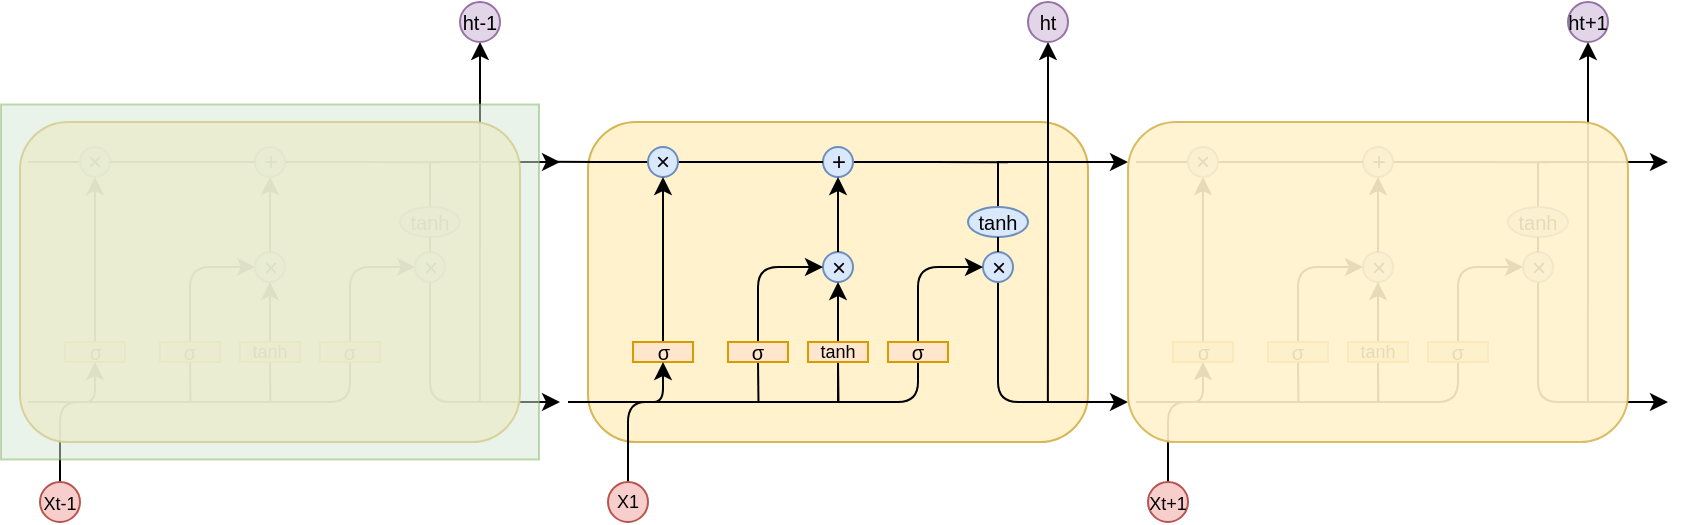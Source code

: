<mxfile version="23.1.5" type="github">
  <diagram name="第 1 页" id="0RrbG-zLoAFsq46aj-qX">
    <mxGraphModel dx="2013" dy="1478" grid="1" gridSize="10" guides="1" tooltips="1" connect="1" arrows="1" fold="1" page="1" pageScale="1" pageWidth="1169" pageHeight="826" math="0" shadow="0">
      <root>
        <mxCell id="0" />
        <mxCell id="1" parent="0" />
        <mxCell id="LjYqNugDr9bcPcMIpJbj-135" value="" style="group" vertex="1" connectable="0" parent="1">
          <mxGeometry x="206" y="230" width="819" height="260" as="geometry" />
        </mxCell>
        <mxCell id="LjYqNugDr9bcPcMIpJbj-66" value="" style="group;fontSize=7;" vertex="1" connectable="0" parent="LjYqNugDr9bcPcMIpJbj-135">
          <mxGeometry x="284" width="250" height="260" as="geometry" />
        </mxCell>
        <mxCell id="LjYqNugDr9bcPcMIpJbj-67" value="" style="rounded=1;whiteSpace=wrap;html=1;fillColor=#fff2cc;strokeColor=#d6b656;" vertex="1" parent="LjYqNugDr9bcPcMIpJbj-66">
          <mxGeometry y="60" width="250" height="160" as="geometry" />
        </mxCell>
        <mxCell id="LjYqNugDr9bcPcMIpJbj-68" value="×" style="ellipse;whiteSpace=wrap;html=1;aspect=fixed;fillColor=#dae8fc;strokeColor=#6c8ebf;" vertex="1" parent="LjYqNugDr9bcPcMIpJbj-66">
          <mxGeometry x="117.5" y="125" width="15" height="15" as="geometry" />
        </mxCell>
        <mxCell id="LjYqNugDr9bcPcMIpJbj-69" style="edgeStyle=orthogonalEdgeStyle;rounded=0;orthogonalLoop=1;jettySize=auto;html=1;exitX=1;exitY=0.5;exitDx=0;exitDy=0;endArrow=none;endFill=0;" edge="1" parent="LjYqNugDr9bcPcMIpJbj-66" source="LjYqNugDr9bcPcMIpJbj-70">
          <mxGeometry relative="1" as="geometry">
            <mxPoint x="210" y="80.176" as="targetPoint" />
          </mxGeometry>
        </mxCell>
        <mxCell id="LjYqNugDr9bcPcMIpJbj-70" value="+" style="ellipse;whiteSpace=wrap;html=1;aspect=fixed;fillColor=#dae8fc;strokeColor=#6c8ebf;" vertex="1" parent="LjYqNugDr9bcPcMIpJbj-66">
          <mxGeometry x="117.5" y="72.5" width="15" height="15" as="geometry" />
        </mxCell>
        <mxCell id="LjYqNugDr9bcPcMIpJbj-71" style="edgeStyle=orthogonalEdgeStyle;rounded=0;orthogonalLoop=1;jettySize=auto;html=1;exitX=0.5;exitY=0;exitDx=0;exitDy=0;entryX=0.5;entryY=1;entryDx=0;entryDy=0;" edge="1" parent="LjYqNugDr9bcPcMIpJbj-66" source="LjYqNugDr9bcPcMIpJbj-68" target="LjYqNugDr9bcPcMIpJbj-70">
          <mxGeometry relative="1" as="geometry" />
        </mxCell>
        <mxCell id="LjYqNugDr9bcPcMIpJbj-72" style="edgeStyle=orthogonalEdgeStyle;rounded=0;orthogonalLoop=1;jettySize=auto;html=1;exitX=1;exitY=0.5;exitDx=0;exitDy=0;entryX=0;entryY=0.5;entryDx=0;entryDy=0;endArrow=none;endFill=0;" edge="1" parent="LjYqNugDr9bcPcMIpJbj-66" source="LjYqNugDr9bcPcMIpJbj-73" target="LjYqNugDr9bcPcMIpJbj-70">
          <mxGeometry relative="1" as="geometry" />
        </mxCell>
        <mxCell id="LjYqNugDr9bcPcMIpJbj-96" style="edgeStyle=orthogonalEdgeStyle;rounded=0;orthogonalLoop=1;jettySize=auto;html=1;exitX=0;exitY=0.5;exitDx=0;exitDy=0;endArrow=none;endFill=0;" edge="1" parent="LjYqNugDr9bcPcMIpJbj-66" source="LjYqNugDr9bcPcMIpJbj-73">
          <mxGeometry relative="1" as="geometry">
            <mxPoint x="-20" y="79.818" as="targetPoint" />
          </mxGeometry>
        </mxCell>
        <mxCell id="LjYqNugDr9bcPcMIpJbj-73" value="×" style="ellipse;whiteSpace=wrap;html=1;aspect=fixed;fillColor=#dae8fc;strokeColor=#6c8ebf;" vertex="1" parent="LjYqNugDr9bcPcMIpJbj-66">
          <mxGeometry x="30" y="72.5" width="15" height="15" as="geometry" />
        </mxCell>
        <mxCell id="LjYqNugDr9bcPcMIpJbj-74" style="edgeStyle=orthogonalEdgeStyle;rounded=1;orthogonalLoop=1;jettySize=auto;html=1;exitX=0.5;exitY=1;exitDx=0;exitDy=0;curved=0;" edge="1" parent="LjYqNugDr9bcPcMIpJbj-66" source="LjYqNugDr9bcPcMIpJbj-75">
          <mxGeometry relative="1" as="geometry">
            <mxPoint x="270" y="200" as="targetPoint" />
            <Array as="points">
              <mxPoint x="205" y="200" />
            </Array>
          </mxGeometry>
        </mxCell>
        <mxCell id="LjYqNugDr9bcPcMIpJbj-75" value="×" style="ellipse;whiteSpace=wrap;html=1;aspect=fixed;fillColor=#dae8fc;strokeColor=#6c8ebf;" vertex="1" parent="LjYqNugDr9bcPcMIpJbj-66">
          <mxGeometry x="197.5" y="125" width="15" height="15" as="geometry" />
        </mxCell>
        <mxCell id="LjYqNugDr9bcPcMIpJbj-76" style="edgeStyle=orthogonalEdgeStyle;rounded=0;orthogonalLoop=1;jettySize=auto;html=1;exitX=0.5;exitY=0;exitDx=0;exitDy=0;" edge="1" parent="LjYqNugDr9bcPcMIpJbj-66" source="LjYqNugDr9bcPcMIpJbj-77">
          <mxGeometry relative="1" as="geometry">
            <mxPoint x="270" y="80" as="targetPoint" />
            <Array as="points">
              <mxPoint x="205" y="80" />
            </Array>
          </mxGeometry>
        </mxCell>
        <mxCell id="LjYqNugDr9bcPcMIpJbj-77" value="tanh" style="ellipse;whiteSpace=wrap;html=1;fontSize=10;fillColor=#dae8fc;strokeColor=#6c8ebf;" vertex="1" parent="LjYqNugDr9bcPcMIpJbj-66">
          <mxGeometry x="190" y="102.5" width="30" height="15" as="geometry" />
        </mxCell>
        <mxCell id="LjYqNugDr9bcPcMIpJbj-78" style="edgeStyle=orthogonalEdgeStyle;rounded=0;orthogonalLoop=1;jettySize=auto;html=1;exitX=0.5;exitY=0;exitDx=0;exitDy=0;entryX=0.5;entryY=1;entryDx=0;entryDy=0;endArrow=none;endFill=0;" edge="1" parent="LjYqNugDr9bcPcMIpJbj-66" source="LjYqNugDr9bcPcMIpJbj-75" target="LjYqNugDr9bcPcMIpJbj-77">
          <mxGeometry relative="1" as="geometry" />
        </mxCell>
        <mxCell id="LjYqNugDr9bcPcMIpJbj-79" style="edgeStyle=orthogonalEdgeStyle;rounded=0;orthogonalLoop=1;jettySize=auto;html=1;exitX=0.5;exitY=0;exitDx=0;exitDy=0;entryX=0.5;entryY=1;entryDx=0;entryDy=0;" edge="1" parent="LjYqNugDr9bcPcMIpJbj-66" source="LjYqNugDr9bcPcMIpJbj-80" target="LjYqNugDr9bcPcMIpJbj-73">
          <mxGeometry relative="1" as="geometry" />
        </mxCell>
        <mxCell id="LjYqNugDr9bcPcMIpJbj-80" value="σ" style="rounded=0;whiteSpace=wrap;html=1;fontSize=10;fillColor=#ffe6cc;strokeColor=#d79b00;" vertex="1" parent="LjYqNugDr9bcPcMIpJbj-66">
          <mxGeometry x="22.5" y="170" width="30" height="10" as="geometry" />
        </mxCell>
        <mxCell id="LjYqNugDr9bcPcMIpJbj-81" style="edgeStyle=orthogonalEdgeStyle;rounded=0;orthogonalLoop=1;jettySize=auto;html=1;exitX=0.5;exitY=0;exitDx=0;exitDy=0;entryX=0.5;entryY=1;entryDx=0;entryDy=0;" edge="1" parent="LjYqNugDr9bcPcMIpJbj-66" source="LjYqNugDr9bcPcMIpJbj-84" target="LjYqNugDr9bcPcMIpJbj-68">
          <mxGeometry relative="1" as="geometry" />
        </mxCell>
        <mxCell id="LjYqNugDr9bcPcMIpJbj-82" style="edgeStyle=orthogonalEdgeStyle;rounded=0;orthogonalLoop=1;jettySize=auto;html=1;exitX=0.5;exitY=1;exitDx=0;exitDy=0;endArrow=none;endFill=0;" edge="1" parent="LjYqNugDr9bcPcMIpJbj-66" source="LjYqNugDr9bcPcMIpJbj-84">
          <mxGeometry relative="1" as="geometry">
            <mxPoint x="125.235" y="200" as="targetPoint" />
          </mxGeometry>
        </mxCell>
        <mxCell id="LjYqNugDr9bcPcMIpJbj-83" style="edgeStyle=orthogonalEdgeStyle;rounded=0;orthogonalLoop=1;jettySize=auto;html=1;exitX=0.5;exitY=1;exitDx=0;exitDy=0;endArrow=none;endFill=0;" edge="1" parent="LjYqNugDr9bcPcMIpJbj-66" source="LjYqNugDr9bcPcMIpJbj-84">
          <mxGeometry relative="1" as="geometry">
            <mxPoint x="-10" y="200" as="targetPoint" />
            <Array as="points">
              <mxPoint x="125" y="200" />
            </Array>
          </mxGeometry>
        </mxCell>
        <mxCell id="LjYqNugDr9bcPcMIpJbj-84" value="tanh" style="rounded=0;whiteSpace=wrap;html=1;fontSize=9;fillColor=#ffe6cc;strokeColor=#d79b00;" vertex="1" parent="LjYqNugDr9bcPcMIpJbj-66">
          <mxGeometry x="110" y="170" width="30" height="10" as="geometry" />
        </mxCell>
        <mxCell id="LjYqNugDr9bcPcMIpJbj-85" style="edgeStyle=orthogonalEdgeStyle;rounded=1;orthogonalLoop=1;jettySize=auto;html=1;exitX=0.5;exitY=0;exitDx=0;exitDy=0;entryX=0;entryY=0.5;entryDx=0;entryDy=0;curved=0;" edge="1" parent="LjYqNugDr9bcPcMIpJbj-66" source="LjYqNugDr9bcPcMIpJbj-87" target="LjYqNugDr9bcPcMIpJbj-68">
          <mxGeometry relative="1" as="geometry" />
        </mxCell>
        <mxCell id="LjYqNugDr9bcPcMIpJbj-86" style="edgeStyle=orthogonalEdgeStyle;rounded=0;orthogonalLoop=1;jettySize=auto;html=1;exitX=0.5;exitY=1;exitDx=0;exitDy=0;endArrow=none;endFill=0;" edge="1" parent="LjYqNugDr9bcPcMIpJbj-66" source="LjYqNugDr9bcPcMIpJbj-87">
          <mxGeometry relative="1" as="geometry">
            <mxPoint x="85.235" y="200" as="targetPoint" />
          </mxGeometry>
        </mxCell>
        <mxCell id="LjYqNugDr9bcPcMIpJbj-87" value="σ" style="rounded=0;whiteSpace=wrap;html=1;fontSize=10;fillColor=#ffe6cc;strokeColor=#d79b00;" vertex="1" parent="LjYqNugDr9bcPcMIpJbj-66">
          <mxGeometry x="70" y="170" width="30" height="10" as="geometry" />
        </mxCell>
        <mxCell id="LjYqNugDr9bcPcMIpJbj-88" style="edgeStyle=orthogonalEdgeStyle;rounded=1;orthogonalLoop=1;jettySize=auto;html=1;exitX=0.5;exitY=0;exitDx=0;exitDy=0;entryX=0;entryY=0.5;entryDx=0;entryDy=0;curved=0;" edge="1" parent="LjYqNugDr9bcPcMIpJbj-66" source="LjYqNugDr9bcPcMIpJbj-90" target="LjYqNugDr9bcPcMIpJbj-75">
          <mxGeometry relative="1" as="geometry" />
        </mxCell>
        <mxCell id="LjYqNugDr9bcPcMIpJbj-89" style="edgeStyle=orthogonalEdgeStyle;rounded=1;orthogonalLoop=1;jettySize=auto;html=1;exitX=0.5;exitY=1;exitDx=0;exitDy=0;curved=0;endArrow=none;endFill=0;" edge="1" parent="LjYqNugDr9bcPcMIpJbj-66" source="LjYqNugDr9bcPcMIpJbj-90">
          <mxGeometry relative="1" as="geometry">
            <mxPoint x="90" y="200" as="targetPoint" />
            <Array as="points">
              <mxPoint x="165" y="200" />
            </Array>
          </mxGeometry>
        </mxCell>
        <mxCell id="LjYqNugDr9bcPcMIpJbj-90" value="σ" style="rounded=0;whiteSpace=wrap;html=1;fontSize=10;fillColor=#ffe6cc;strokeColor=#d79b00;" vertex="1" parent="LjYqNugDr9bcPcMIpJbj-66">
          <mxGeometry x="150" y="170" width="30" height="10" as="geometry" />
        </mxCell>
        <mxCell id="LjYqNugDr9bcPcMIpJbj-91" style="edgeStyle=orthogonalEdgeStyle;rounded=1;orthogonalLoop=1;jettySize=auto;html=1;exitX=0.5;exitY=0;exitDx=0;exitDy=0;entryX=0.5;entryY=1;entryDx=0;entryDy=0;curved=0;" edge="1" parent="LjYqNugDr9bcPcMIpJbj-66" source="LjYqNugDr9bcPcMIpJbj-92" target="LjYqNugDr9bcPcMIpJbj-80">
          <mxGeometry relative="1" as="geometry">
            <Array as="points">
              <mxPoint x="20" y="200" />
              <mxPoint x="38" y="200" />
            </Array>
          </mxGeometry>
        </mxCell>
        <mxCell id="LjYqNugDr9bcPcMIpJbj-92" value="X1" style="ellipse;whiteSpace=wrap;html=1;aspect=fixed;fontSize=9;fillColor=#f8cecc;strokeColor=#b85450;" vertex="1" parent="LjYqNugDr9bcPcMIpJbj-66">
          <mxGeometry x="10" y="240" width="20" height="20" as="geometry" />
        </mxCell>
        <mxCell id="LjYqNugDr9bcPcMIpJbj-93" style="edgeStyle=orthogonalEdgeStyle;rounded=0;orthogonalLoop=1;jettySize=auto;html=1;exitX=0.5;exitY=1;exitDx=0;exitDy=0;endArrow=none;endFill=0;startArrow=classic;startFill=1;" edge="1" parent="LjYqNugDr9bcPcMIpJbj-66" source="LjYqNugDr9bcPcMIpJbj-94">
          <mxGeometry relative="1" as="geometry">
            <mxPoint x="229.941" y="200" as="targetPoint" />
          </mxGeometry>
        </mxCell>
        <mxCell id="LjYqNugDr9bcPcMIpJbj-94" value="ht" style="ellipse;whiteSpace=wrap;html=1;aspect=fixed;fontSize=10;fillColor=#e1d5e7;strokeColor=#9673a6;" vertex="1" parent="LjYqNugDr9bcPcMIpJbj-66">
          <mxGeometry x="220" width="20" height="20" as="geometry" />
        </mxCell>
        <mxCell id="LjYqNugDr9bcPcMIpJbj-65" value="" style="group" vertex="1" connectable="0" parent="LjYqNugDr9bcPcMIpJbj-135">
          <mxGeometry width="265" height="260" as="geometry" />
        </mxCell>
        <mxCell id="LjYqNugDr9bcPcMIpJbj-8" value="×" style="ellipse;whiteSpace=wrap;html=1;aspect=fixed;fillColor=#dae8fc;strokeColor=#6c8ebf;" vertex="1" parent="LjYqNugDr9bcPcMIpJbj-65">
          <mxGeometry x="117.5" y="125" width="15" height="15" as="geometry" />
        </mxCell>
        <mxCell id="LjYqNugDr9bcPcMIpJbj-44" style="edgeStyle=orthogonalEdgeStyle;rounded=0;orthogonalLoop=1;jettySize=auto;html=1;exitX=1;exitY=0.5;exitDx=0;exitDy=0;endArrow=none;endFill=0;" edge="1" parent="LjYqNugDr9bcPcMIpJbj-65" source="LjYqNugDr9bcPcMIpJbj-9">
          <mxGeometry relative="1" as="geometry">
            <mxPoint x="210" y="80.176" as="targetPoint" />
          </mxGeometry>
        </mxCell>
        <mxCell id="LjYqNugDr9bcPcMIpJbj-9" value="+" style="ellipse;whiteSpace=wrap;html=1;aspect=fixed;fillColor=#dae8fc;strokeColor=#6c8ebf;" vertex="1" parent="LjYqNugDr9bcPcMIpJbj-65">
          <mxGeometry x="117.5" y="72.5" width="15" height="15" as="geometry" />
        </mxCell>
        <mxCell id="LjYqNugDr9bcPcMIpJbj-33" style="edgeStyle=orthogonalEdgeStyle;rounded=0;orthogonalLoop=1;jettySize=auto;html=1;exitX=0.5;exitY=0;exitDx=0;exitDy=0;entryX=0.5;entryY=1;entryDx=0;entryDy=0;" edge="1" parent="LjYqNugDr9bcPcMIpJbj-65" source="LjYqNugDr9bcPcMIpJbj-8" target="LjYqNugDr9bcPcMIpJbj-9">
          <mxGeometry relative="1" as="geometry" />
        </mxCell>
        <mxCell id="LjYqNugDr9bcPcMIpJbj-28" style="edgeStyle=orthogonalEdgeStyle;rounded=0;orthogonalLoop=1;jettySize=auto;html=1;exitX=1;exitY=0.5;exitDx=0;exitDy=0;entryX=0;entryY=0.5;entryDx=0;entryDy=0;endArrow=none;endFill=0;" edge="1" parent="LjYqNugDr9bcPcMIpJbj-65" source="LjYqNugDr9bcPcMIpJbj-10" target="LjYqNugDr9bcPcMIpJbj-9">
          <mxGeometry relative="1" as="geometry" />
        </mxCell>
        <mxCell id="LjYqNugDr9bcPcMIpJbj-97" style="edgeStyle=orthogonalEdgeStyle;rounded=0;orthogonalLoop=1;jettySize=auto;html=1;exitX=0;exitY=0.5;exitDx=0;exitDy=0;endArrow=none;endFill=0;" edge="1" parent="LjYqNugDr9bcPcMIpJbj-65" source="LjYqNugDr9bcPcMIpJbj-10">
          <mxGeometry relative="1" as="geometry">
            <mxPoint x="4" y="80" as="targetPoint" />
          </mxGeometry>
        </mxCell>
        <mxCell id="LjYqNugDr9bcPcMIpJbj-10" value="×" style="ellipse;whiteSpace=wrap;html=1;aspect=fixed;fillColor=#dae8fc;strokeColor=#6c8ebf;" vertex="1" parent="LjYqNugDr9bcPcMIpJbj-65">
          <mxGeometry x="30" y="72.5" width="15" height="15" as="geometry" />
        </mxCell>
        <mxCell id="LjYqNugDr9bcPcMIpJbj-60" style="edgeStyle=orthogonalEdgeStyle;rounded=1;orthogonalLoop=1;jettySize=auto;html=1;exitX=0.5;exitY=1;exitDx=0;exitDy=0;curved=0;" edge="1" parent="LjYqNugDr9bcPcMIpJbj-65" source="LjYqNugDr9bcPcMIpJbj-12">
          <mxGeometry relative="1" as="geometry">
            <mxPoint x="270" y="200" as="targetPoint" />
            <Array as="points">
              <mxPoint x="205" y="200" />
            </Array>
          </mxGeometry>
        </mxCell>
        <mxCell id="LjYqNugDr9bcPcMIpJbj-12" value="×" style="ellipse;whiteSpace=wrap;html=1;aspect=fixed;fillColor=#dae8fc;strokeColor=#6c8ebf;" vertex="1" parent="LjYqNugDr9bcPcMIpJbj-65">
          <mxGeometry x="197.5" y="125" width="15" height="15" as="geometry" />
        </mxCell>
        <mxCell id="LjYqNugDr9bcPcMIpJbj-43" style="edgeStyle=orthogonalEdgeStyle;rounded=0;orthogonalLoop=1;jettySize=auto;html=1;exitX=0.5;exitY=0;exitDx=0;exitDy=0;" edge="1" parent="LjYqNugDr9bcPcMIpJbj-65" source="LjYqNugDr9bcPcMIpJbj-15">
          <mxGeometry relative="1" as="geometry">
            <mxPoint x="270" y="80" as="targetPoint" />
            <Array as="points">
              <mxPoint x="205" y="80" />
            </Array>
          </mxGeometry>
        </mxCell>
        <mxCell id="LjYqNugDr9bcPcMIpJbj-15" value="tanh" style="ellipse;whiteSpace=wrap;html=1;fontSize=10;fillColor=#dae8fc;strokeColor=#6c8ebf;" vertex="1" parent="LjYqNugDr9bcPcMIpJbj-65">
          <mxGeometry x="190" y="102.5" width="30" height="15" as="geometry" />
        </mxCell>
        <mxCell id="LjYqNugDr9bcPcMIpJbj-45" style="edgeStyle=orthogonalEdgeStyle;rounded=0;orthogonalLoop=1;jettySize=auto;html=1;exitX=0.5;exitY=0;exitDx=0;exitDy=0;entryX=0.5;entryY=1;entryDx=0;entryDy=0;endArrow=none;endFill=0;" edge="1" parent="LjYqNugDr9bcPcMIpJbj-65" source="LjYqNugDr9bcPcMIpJbj-12" target="LjYqNugDr9bcPcMIpJbj-15">
          <mxGeometry relative="1" as="geometry" />
        </mxCell>
        <mxCell id="LjYqNugDr9bcPcMIpJbj-31" style="edgeStyle=orthogonalEdgeStyle;rounded=0;orthogonalLoop=1;jettySize=auto;html=1;exitX=0.5;exitY=0;exitDx=0;exitDy=0;entryX=0.5;entryY=1;entryDx=0;entryDy=0;" edge="1" parent="LjYqNugDr9bcPcMIpJbj-65" source="LjYqNugDr9bcPcMIpJbj-17" target="LjYqNugDr9bcPcMIpJbj-10">
          <mxGeometry relative="1" as="geometry" />
        </mxCell>
        <mxCell id="LjYqNugDr9bcPcMIpJbj-17" value="σ" style="rounded=0;whiteSpace=wrap;html=1;fontSize=10;fillColor=#ffe6cc;strokeColor=#d79b00;" vertex="1" parent="LjYqNugDr9bcPcMIpJbj-65">
          <mxGeometry x="22.5" y="170" width="30" height="10" as="geometry" />
        </mxCell>
        <mxCell id="LjYqNugDr9bcPcMIpJbj-34" style="edgeStyle=orthogonalEdgeStyle;rounded=0;orthogonalLoop=1;jettySize=auto;html=1;exitX=0.5;exitY=0;exitDx=0;exitDy=0;entryX=0.5;entryY=1;entryDx=0;entryDy=0;" edge="1" parent="LjYqNugDr9bcPcMIpJbj-65" source="LjYqNugDr9bcPcMIpJbj-18" target="LjYqNugDr9bcPcMIpJbj-8">
          <mxGeometry relative="1" as="geometry" />
        </mxCell>
        <mxCell id="LjYqNugDr9bcPcMIpJbj-56" style="edgeStyle=orthogonalEdgeStyle;rounded=0;orthogonalLoop=1;jettySize=auto;html=1;exitX=0.5;exitY=1;exitDx=0;exitDy=0;endArrow=none;endFill=0;" edge="1" parent="LjYqNugDr9bcPcMIpJbj-65" source="LjYqNugDr9bcPcMIpJbj-18">
          <mxGeometry relative="1" as="geometry">
            <mxPoint x="125.235" y="200" as="targetPoint" />
          </mxGeometry>
        </mxCell>
        <mxCell id="LjYqNugDr9bcPcMIpJbj-59" style="edgeStyle=orthogonalEdgeStyle;rounded=0;orthogonalLoop=1;jettySize=auto;html=1;exitX=0.5;exitY=1;exitDx=0;exitDy=0;endArrow=none;endFill=0;" edge="1" parent="LjYqNugDr9bcPcMIpJbj-65" source="LjYqNugDr9bcPcMIpJbj-18">
          <mxGeometry relative="1" as="geometry">
            <mxPoint x="4" y="200" as="targetPoint" />
            <Array as="points">
              <mxPoint x="125" y="200" />
            </Array>
          </mxGeometry>
        </mxCell>
        <mxCell id="LjYqNugDr9bcPcMIpJbj-18" value="tanh" style="rounded=0;whiteSpace=wrap;html=1;fontSize=9;fillColor=#ffe6cc;strokeColor=#d79b00;" vertex="1" parent="LjYqNugDr9bcPcMIpJbj-65">
          <mxGeometry x="110" y="170" width="30" height="10" as="geometry" />
        </mxCell>
        <mxCell id="LjYqNugDr9bcPcMIpJbj-32" style="edgeStyle=orthogonalEdgeStyle;rounded=1;orthogonalLoop=1;jettySize=auto;html=1;exitX=0.5;exitY=0;exitDx=0;exitDy=0;entryX=0;entryY=0.5;entryDx=0;entryDy=0;curved=0;" edge="1" parent="LjYqNugDr9bcPcMIpJbj-65" source="LjYqNugDr9bcPcMIpJbj-19" target="LjYqNugDr9bcPcMIpJbj-8">
          <mxGeometry relative="1" as="geometry" />
        </mxCell>
        <mxCell id="LjYqNugDr9bcPcMIpJbj-54" style="edgeStyle=orthogonalEdgeStyle;rounded=0;orthogonalLoop=1;jettySize=auto;html=1;exitX=0.5;exitY=1;exitDx=0;exitDy=0;endArrow=none;endFill=0;" edge="1" parent="LjYqNugDr9bcPcMIpJbj-65" source="LjYqNugDr9bcPcMIpJbj-19">
          <mxGeometry relative="1" as="geometry">
            <mxPoint x="85.235" y="200" as="targetPoint" />
          </mxGeometry>
        </mxCell>
        <mxCell id="LjYqNugDr9bcPcMIpJbj-19" value="σ" style="rounded=0;whiteSpace=wrap;html=1;fontSize=10;fillColor=#ffe6cc;strokeColor=#d79b00;" vertex="1" parent="LjYqNugDr9bcPcMIpJbj-65">
          <mxGeometry x="70" y="170" width="30" height="10" as="geometry" />
        </mxCell>
        <mxCell id="LjYqNugDr9bcPcMIpJbj-35" style="edgeStyle=orthogonalEdgeStyle;rounded=1;orthogonalLoop=1;jettySize=auto;html=1;exitX=0.5;exitY=0;exitDx=0;exitDy=0;entryX=0;entryY=0.5;entryDx=0;entryDy=0;curved=0;" edge="1" parent="LjYqNugDr9bcPcMIpJbj-65" source="LjYqNugDr9bcPcMIpJbj-23" target="LjYqNugDr9bcPcMIpJbj-12">
          <mxGeometry relative="1" as="geometry" />
        </mxCell>
        <mxCell id="LjYqNugDr9bcPcMIpJbj-58" style="edgeStyle=orthogonalEdgeStyle;rounded=1;orthogonalLoop=1;jettySize=auto;html=1;exitX=0.5;exitY=1;exitDx=0;exitDy=0;curved=0;endArrow=none;endFill=0;" edge="1" parent="LjYqNugDr9bcPcMIpJbj-65" source="LjYqNugDr9bcPcMIpJbj-23">
          <mxGeometry relative="1" as="geometry">
            <mxPoint x="90" y="200" as="targetPoint" />
            <Array as="points">
              <mxPoint x="165" y="200" />
            </Array>
          </mxGeometry>
        </mxCell>
        <mxCell id="LjYqNugDr9bcPcMIpJbj-23" value="σ" style="rounded=0;whiteSpace=wrap;html=1;fontSize=10;fillColor=#ffe6cc;strokeColor=#d79b00;" vertex="1" parent="LjYqNugDr9bcPcMIpJbj-65">
          <mxGeometry x="150" y="170" width="30" height="10" as="geometry" />
        </mxCell>
        <mxCell id="LjYqNugDr9bcPcMIpJbj-51" style="edgeStyle=orthogonalEdgeStyle;rounded=1;orthogonalLoop=1;jettySize=auto;html=1;exitX=0.5;exitY=0;exitDx=0;exitDy=0;entryX=0.5;entryY=1;entryDx=0;entryDy=0;curved=0;" edge="1" parent="LjYqNugDr9bcPcMIpJbj-65" source="LjYqNugDr9bcPcMIpJbj-50" target="LjYqNugDr9bcPcMIpJbj-17">
          <mxGeometry relative="1" as="geometry">
            <Array as="points">
              <mxPoint x="20" y="200" />
              <mxPoint x="38" y="200" />
            </Array>
          </mxGeometry>
        </mxCell>
        <mxCell id="LjYqNugDr9bcPcMIpJbj-50" value="&lt;font style=&quot;font-size: 9px;&quot;&gt;Xt-1&lt;/font&gt;" style="ellipse;whiteSpace=wrap;html=1;aspect=fixed;fontSize=10;fillColor=#f8cecc;strokeColor=#b85450;" vertex="1" parent="LjYqNugDr9bcPcMIpJbj-65">
          <mxGeometry x="10" y="240" width="20" height="20" as="geometry" />
        </mxCell>
        <mxCell id="LjYqNugDr9bcPcMIpJbj-64" style="edgeStyle=orthogonalEdgeStyle;rounded=0;orthogonalLoop=1;jettySize=auto;html=1;exitX=0.5;exitY=1;exitDx=0;exitDy=0;endArrow=none;endFill=0;startArrow=classic;startFill=1;" edge="1" parent="LjYqNugDr9bcPcMIpJbj-65" source="LjYqNugDr9bcPcMIpJbj-63">
          <mxGeometry relative="1" as="geometry">
            <mxPoint x="229.941" y="200" as="targetPoint" />
          </mxGeometry>
        </mxCell>
        <mxCell id="LjYqNugDr9bcPcMIpJbj-63" value="ht-1" style="ellipse;whiteSpace=wrap;html=1;aspect=fixed;fontSize=10;fillColor=#e1d5e7;strokeColor=#9673a6;" vertex="1" parent="LjYqNugDr9bcPcMIpJbj-65">
          <mxGeometry x="220" width="20" height="20" as="geometry" />
        </mxCell>
        <mxCell id="LjYqNugDr9bcPcMIpJbj-5" value="" style="rounded=1;whiteSpace=wrap;html=1;fillColor=#fff2cc;strokeColor=#d6b656;opacity=90;" vertex="1" parent="LjYqNugDr9bcPcMIpJbj-65">
          <mxGeometry y="60" width="250" height="160" as="geometry" />
        </mxCell>
        <mxCell id="LjYqNugDr9bcPcMIpJbj-99" value="" style="rounded=0;whiteSpace=wrap;html=1;fillColor=#d5e8d4;strokeColor=#82b366;fillStyle=solid;opacity=50;" vertex="1" parent="LjYqNugDr9bcPcMIpJbj-65">
          <mxGeometry x="-9.5" y="51.25" width="269" height="177.5" as="geometry" />
        </mxCell>
        <mxCell id="LjYqNugDr9bcPcMIpJbj-102" value="" style="group" vertex="1" connectable="0" parent="LjYqNugDr9bcPcMIpJbj-135">
          <mxGeometry x="554" width="265" height="260" as="geometry" />
        </mxCell>
        <mxCell id="LjYqNugDr9bcPcMIpJbj-103" value="×" style="ellipse;whiteSpace=wrap;html=1;aspect=fixed;fillColor=#dae8fc;strokeColor=#6c8ebf;" vertex="1" parent="LjYqNugDr9bcPcMIpJbj-102">
          <mxGeometry x="117.5" y="125" width="15" height="15" as="geometry" />
        </mxCell>
        <mxCell id="LjYqNugDr9bcPcMIpJbj-104" style="edgeStyle=orthogonalEdgeStyle;rounded=0;orthogonalLoop=1;jettySize=auto;html=1;exitX=1;exitY=0.5;exitDx=0;exitDy=0;endArrow=none;endFill=0;" edge="1" parent="LjYqNugDr9bcPcMIpJbj-102" source="LjYqNugDr9bcPcMIpJbj-105">
          <mxGeometry relative="1" as="geometry">
            <mxPoint x="210" y="80.176" as="targetPoint" />
          </mxGeometry>
        </mxCell>
        <mxCell id="LjYqNugDr9bcPcMIpJbj-105" value="+" style="ellipse;whiteSpace=wrap;html=1;aspect=fixed;fillColor=#dae8fc;strokeColor=#6c8ebf;" vertex="1" parent="LjYqNugDr9bcPcMIpJbj-102">
          <mxGeometry x="117.5" y="72.5" width="15" height="15" as="geometry" />
        </mxCell>
        <mxCell id="LjYqNugDr9bcPcMIpJbj-106" style="edgeStyle=orthogonalEdgeStyle;rounded=0;orthogonalLoop=1;jettySize=auto;html=1;exitX=0.5;exitY=0;exitDx=0;exitDy=0;entryX=0.5;entryY=1;entryDx=0;entryDy=0;" edge="1" parent="LjYqNugDr9bcPcMIpJbj-102" source="LjYqNugDr9bcPcMIpJbj-103" target="LjYqNugDr9bcPcMIpJbj-105">
          <mxGeometry relative="1" as="geometry" />
        </mxCell>
        <mxCell id="LjYqNugDr9bcPcMIpJbj-107" style="edgeStyle=orthogonalEdgeStyle;rounded=0;orthogonalLoop=1;jettySize=auto;html=1;exitX=1;exitY=0.5;exitDx=0;exitDy=0;entryX=0;entryY=0.5;entryDx=0;entryDy=0;endArrow=none;endFill=0;" edge="1" parent="LjYqNugDr9bcPcMIpJbj-102" source="LjYqNugDr9bcPcMIpJbj-109" target="LjYqNugDr9bcPcMIpJbj-105">
          <mxGeometry relative="1" as="geometry" />
        </mxCell>
        <mxCell id="LjYqNugDr9bcPcMIpJbj-108" style="edgeStyle=orthogonalEdgeStyle;rounded=0;orthogonalLoop=1;jettySize=auto;html=1;exitX=0;exitY=0.5;exitDx=0;exitDy=0;endArrow=none;endFill=0;" edge="1" parent="LjYqNugDr9bcPcMIpJbj-102" source="LjYqNugDr9bcPcMIpJbj-109">
          <mxGeometry relative="1" as="geometry">
            <mxPoint x="4" y="80" as="targetPoint" />
          </mxGeometry>
        </mxCell>
        <mxCell id="LjYqNugDr9bcPcMIpJbj-109" value="×" style="ellipse;whiteSpace=wrap;html=1;aspect=fixed;fillColor=#dae8fc;strokeColor=#6c8ebf;" vertex="1" parent="LjYqNugDr9bcPcMIpJbj-102">
          <mxGeometry x="30" y="72.5" width="15" height="15" as="geometry" />
        </mxCell>
        <mxCell id="LjYqNugDr9bcPcMIpJbj-110" style="edgeStyle=orthogonalEdgeStyle;rounded=1;orthogonalLoop=1;jettySize=auto;html=1;exitX=0.5;exitY=1;exitDx=0;exitDy=0;curved=0;" edge="1" parent="LjYqNugDr9bcPcMIpJbj-102" source="LjYqNugDr9bcPcMIpJbj-111">
          <mxGeometry relative="1" as="geometry">
            <mxPoint x="270" y="200" as="targetPoint" />
            <Array as="points">
              <mxPoint x="205" y="200" />
            </Array>
          </mxGeometry>
        </mxCell>
        <mxCell id="LjYqNugDr9bcPcMIpJbj-111" value="×" style="ellipse;whiteSpace=wrap;html=1;aspect=fixed;fillColor=#dae8fc;strokeColor=#6c8ebf;" vertex="1" parent="LjYqNugDr9bcPcMIpJbj-102">
          <mxGeometry x="197.5" y="125" width="15" height="15" as="geometry" />
        </mxCell>
        <mxCell id="LjYqNugDr9bcPcMIpJbj-112" style="edgeStyle=orthogonalEdgeStyle;rounded=0;orthogonalLoop=1;jettySize=auto;html=1;exitX=0.5;exitY=0;exitDx=0;exitDy=0;" edge="1" parent="LjYqNugDr9bcPcMIpJbj-102" source="LjYqNugDr9bcPcMIpJbj-113">
          <mxGeometry relative="1" as="geometry">
            <mxPoint x="270" y="80" as="targetPoint" />
            <Array as="points">
              <mxPoint x="205" y="80" />
            </Array>
          </mxGeometry>
        </mxCell>
        <mxCell id="LjYqNugDr9bcPcMIpJbj-113" value="tanh" style="ellipse;whiteSpace=wrap;html=1;fontSize=10;fillColor=#dae8fc;strokeColor=#6c8ebf;" vertex="1" parent="LjYqNugDr9bcPcMIpJbj-102">
          <mxGeometry x="190" y="102.5" width="30" height="15" as="geometry" />
        </mxCell>
        <mxCell id="LjYqNugDr9bcPcMIpJbj-114" style="edgeStyle=orthogonalEdgeStyle;rounded=0;orthogonalLoop=1;jettySize=auto;html=1;exitX=0.5;exitY=0;exitDx=0;exitDy=0;entryX=0.5;entryY=1;entryDx=0;entryDy=0;endArrow=none;endFill=0;" edge="1" parent="LjYqNugDr9bcPcMIpJbj-102" source="LjYqNugDr9bcPcMIpJbj-111" target="LjYqNugDr9bcPcMIpJbj-113">
          <mxGeometry relative="1" as="geometry" />
        </mxCell>
        <mxCell id="LjYqNugDr9bcPcMIpJbj-115" style="edgeStyle=orthogonalEdgeStyle;rounded=0;orthogonalLoop=1;jettySize=auto;html=1;exitX=0.5;exitY=0;exitDx=0;exitDy=0;entryX=0.5;entryY=1;entryDx=0;entryDy=0;" edge="1" parent="LjYqNugDr9bcPcMIpJbj-102" source="LjYqNugDr9bcPcMIpJbj-116" target="LjYqNugDr9bcPcMIpJbj-109">
          <mxGeometry relative="1" as="geometry" />
        </mxCell>
        <mxCell id="LjYqNugDr9bcPcMIpJbj-116" value="σ" style="rounded=0;whiteSpace=wrap;html=1;fontSize=10;fillColor=#ffe6cc;strokeColor=#d79b00;" vertex="1" parent="LjYqNugDr9bcPcMIpJbj-102">
          <mxGeometry x="22.5" y="170" width="30" height="10" as="geometry" />
        </mxCell>
        <mxCell id="LjYqNugDr9bcPcMIpJbj-117" style="edgeStyle=orthogonalEdgeStyle;rounded=0;orthogonalLoop=1;jettySize=auto;html=1;exitX=0.5;exitY=0;exitDx=0;exitDy=0;entryX=0.5;entryY=1;entryDx=0;entryDy=0;" edge="1" parent="LjYqNugDr9bcPcMIpJbj-102" source="LjYqNugDr9bcPcMIpJbj-120" target="LjYqNugDr9bcPcMIpJbj-103">
          <mxGeometry relative="1" as="geometry" />
        </mxCell>
        <mxCell id="LjYqNugDr9bcPcMIpJbj-118" style="edgeStyle=orthogonalEdgeStyle;rounded=0;orthogonalLoop=1;jettySize=auto;html=1;exitX=0.5;exitY=1;exitDx=0;exitDy=0;endArrow=none;endFill=0;" edge="1" parent="LjYqNugDr9bcPcMIpJbj-102" source="LjYqNugDr9bcPcMIpJbj-120">
          <mxGeometry relative="1" as="geometry">
            <mxPoint x="125.235" y="200" as="targetPoint" />
          </mxGeometry>
        </mxCell>
        <mxCell id="LjYqNugDr9bcPcMIpJbj-119" style="edgeStyle=orthogonalEdgeStyle;rounded=0;orthogonalLoop=1;jettySize=auto;html=1;exitX=0.5;exitY=1;exitDx=0;exitDy=0;endArrow=none;endFill=0;" edge="1" parent="LjYqNugDr9bcPcMIpJbj-102" source="LjYqNugDr9bcPcMIpJbj-120">
          <mxGeometry relative="1" as="geometry">
            <mxPoint x="4" y="200" as="targetPoint" />
            <Array as="points">
              <mxPoint x="125" y="200" />
            </Array>
          </mxGeometry>
        </mxCell>
        <mxCell id="LjYqNugDr9bcPcMIpJbj-120" value="tanh" style="rounded=0;whiteSpace=wrap;html=1;fontSize=9;fillColor=#ffe6cc;strokeColor=#d79b00;" vertex="1" parent="LjYqNugDr9bcPcMIpJbj-102">
          <mxGeometry x="110" y="170" width="30" height="10" as="geometry" />
        </mxCell>
        <mxCell id="LjYqNugDr9bcPcMIpJbj-121" style="edgeStyle=orthogonalEdgeStyle;rounded=1;orthogonalLoop=1;jettySize=auto;html=1;exitX=0.5;exitY=0;exitDx=0;exitDy=0;entryX=0;entryY=0.5;entryDx=0;entryDy=0;curved=0;" edge="1" parent="LjYqNugDr9bcPcMIpJbj-102" source="LjYqNugDr9bcPcMIpJbj-123" target="LjYqNugDr9bcPcMIpJbj-103">
          <mxGeometry relative="1" as="geometry" />
        </mxCell>
        <mxCell id="LjYqNugDr9bcPcMIpJbj-122" style="edgeStyle=orthogonalEdgeStyle;rounded=0;orthogonalLoop=1;jettySize=auto;html=1;exitX=0.5;exitY=1;exitDx=0;exitDy=0;endArrow=none;endFill=0;" edge="1" parent="LjYqNugDr9bcPcMIpJbj-102" source="LjYqNugDr9bcPcMIpJbj-123">
          <mxGeometry relative="1" as="geometry">
            <mxPoint x="85.235" y="200" as="targetPoint" />
          </mxGeometry>
        </mxCell>
        <mxCell id="LjYqNugDr9bcPcMIpJbj-123" value="σ" style="rounded=0;whiteSpace=wrap;html=1;fontSize=10;fillColor=#ffe6cc;strokeColor=#d79b00;" vertex="1" parent="LjYqNugDr9bcPcMIpJbj-102">
          <mxGeometry x="70" y="170" width="30" height="10" as="geometry" />
        </mxCell>
        <mxCell id="LjYqNugDr9bcPcMIpJbj-124" style="edgeStyle=orthogonalEdgeStyle;rounded=1;orthogonalLoop=1;jettySize=auto;html=1;exitX=0.5;exitY=0;exitDx=0;exitDy=0;entryX=0;entryY=0.5;entryDx=0;entryDy=0;curved=0;" edge="1" parent="LjYqNugDr9bcPcMIpJbj-102" source="LjYqNugDr9bcPcMIpJbj-126" target="LjYqNugDr9bcPcMIpJbj-111">
          <mxGeometry relative="1" as="geometry" />
        </mxCell>
        <mxCell id="LjYqNugDr9bcPcMIpJbj-125" style="edgeStyle=orthogonalEdgeStyle;rounded=1;orthogonalLoop=1;jettySize=auto;html=1;exitX=0.5;exitY=1;exitDx=0;exitDy=0;curved=0;endArrow=none;endFill=0;" edge="1" parent="LjYqNugDr9bcPcMIpJbj-102" source="LjYqNugDr9bcPcMIpJbj-126">
          <mxGeometry relative="1" as="geometry">
            <mxPoint x="90" y="200" as="targetPoint" />
            <Array as="points">
              <mxPoint x="165" y="200" />
            </Array>
          </mxGeometry>
        </mxCell>
        <mxCell id="LjYqNugDr9bcPcMIpJbj-126" value="σ" style="rounded=0;whiteSpace=wrap;html=1;fontSize=10;fillColor=#ffe6cc;strokeColor=#d79b00;" vertex="1" parent="LjYqNugDr9bcPcMIpJbj-102">
          <mxGeometry x="150" y="170" width="30" height="10" as="geometry" />
        </mxCell>
        <mxCell id="LjYqNugDr9bcPcMIpJbj-127" style="edgeStyle=orthogonalEdgeStyle;rounded=1;orthogonalLoop=1;jettySize=auto;html=1;exitX=0.5;exitY=0;exitDx=0;exitDy=0;entryX=0.5;entryY=1;entryDx=0;entryDy=0;curved=0;" edge="1" parent="LjYqNugDr9bcPcMIpJbj-102" source="LjYqNugDr9bcPcMIpJbj-128" target="LjYqNugDr9bcPcMIpJbj-116">
          <mxGeometry relative="1" as="geometry">
            <Array as="points">
              <mxPoint x="20" y="200" />
              <mxPoint x="38" y="200" />
            </Array>
          </mxGeometry>
        </mxCell>
        <mxCell id="LjYqNugDr9bcPcMIpJbj-128" value="&lt;font style=&quot;font-size: 9px;&quot;&gt;Xt+1&lt;/font&gt;" style="ellipse;whiteSpace=wrap;html=1;aspect=fixed;fontSize=10;fillColor=#f8cecc;strokeColor=#b85450;" vertex="1" parent="LjYqNugDr9bcPcMIpJbj-102">
          <mxGeometry x="10" y="240" width="20" height="20" as="geometry" />
        </mxCell>
        <mxCell id="LjYqNugDr9bcPcMIpJbj-129" style="edgeStyle=orthogonalEdgeStyle;rounded=0;orthogonalLoop=1;jettySize=auto;html=1;exitX=0.5;exitY=1;exitDx=0;exitDy=0;endArrow=none;endFill=0;startArrow=classic;startFill=1;" edge="1" parent="LjYqNugDr9bcPcMIpJbj-102" source="LjYqNugDr9bcPcMIpJbj-130">
          <mxGeometry relative="1" as="geometry">
            <mxPoint x="229.941" y="200" as="targetPoint" />
          </mxGeometry>
        </mxCell>
        <mxCell id="LjYqNugDr9bcPcMIpJbj-130" value="ht+1" style="ellipse;whiteSpace=wrap;html=1;aspect=fixed;fontSize=10;fillColor=#e1d5e7;strokeColor=#9673a6;" vertex="1" parent="LjYqNugDr9bcPcMIpJbj-102">
          <mxGeometry x="220" width="20" height="20" as="geometry" />
        </mxCell>
        <mxCell id="LjYqNugDr9bcPcMIpJbj-131" value="" style="rounded=1;whiteSpace=wrap;html=1;fillColor=#fff2cc;strokeColor=#d6b656;opacity=90;" vertex="1" parent="LjYqNugDr9bcPcMIpJbj-102">
          <mxGeometry y="60" width="250" height="160" as="geometry" />
        </mxCell>
      </root>
    </mxGraphModel>
  </diagram>
</mxfile>
